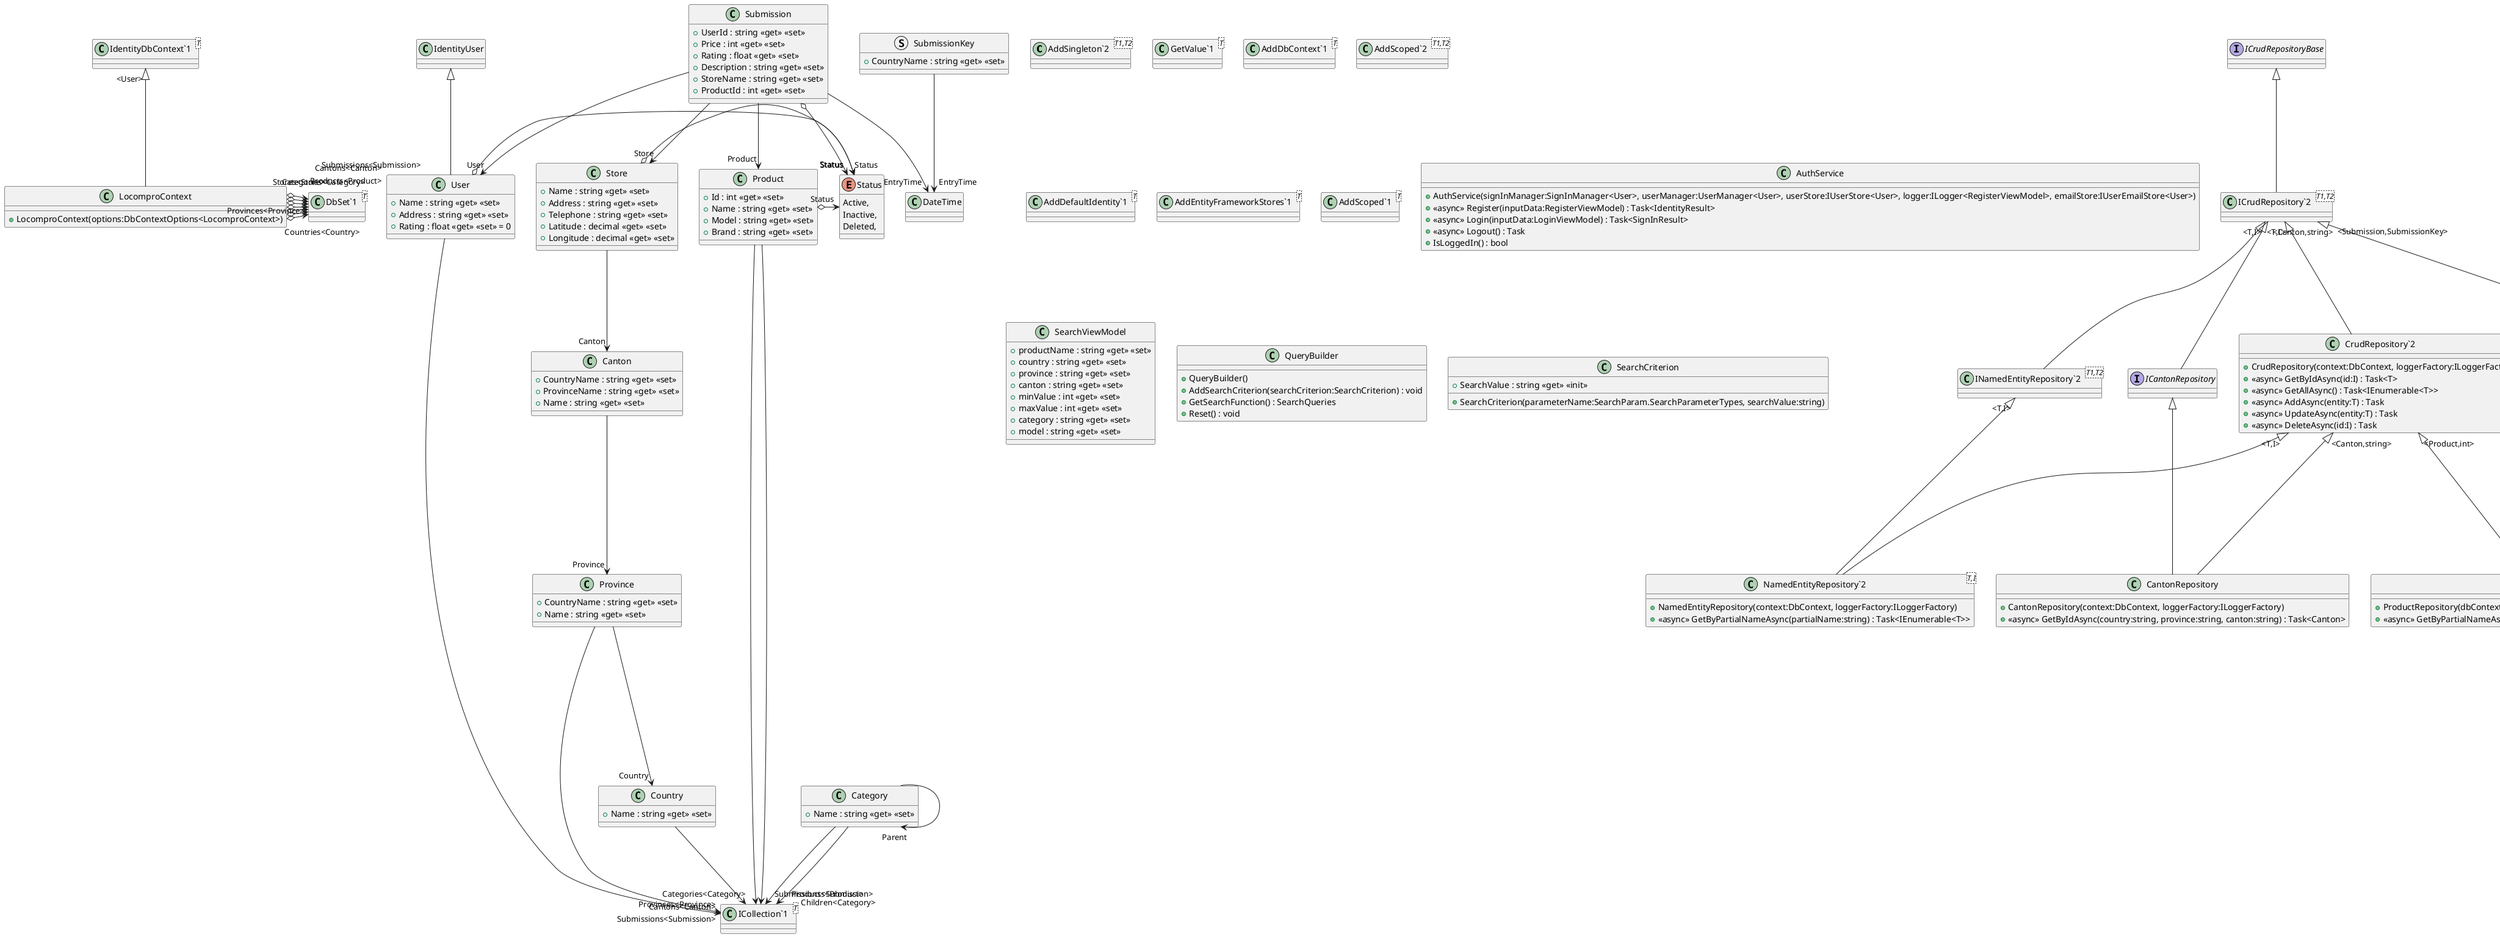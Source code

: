 @startuml
class "AddSingleton`2"<T1,T2> {
}
class "GetValue`1"<T> {
}
class "AddDbContext`1"<T> {
}
class "AddScoped`2"<T1,T2> {
}
class "AddDefaultIdentity`1"<T> {
}
class "AddEntityFrameworkStores`1"<T> {
}
class "ICrudRepository`2"<T1,T2> {
}
class "CrudRepository`2"<T1,T2> {
}
class "INamedEntityRepository`2"<T1,T2> {
}
class "NamedEntityRepository`2"<T1,T2> {
}
class "AddScoped`1"<T> {
}
class "INamedEntityDomainService`2"<T1,T2> {
}
class "NamedEntityDomainService`2"<T1,T2> {
}
class "IDomainService`2"<T1,T2> {
}
class "DomainService`2"<T1,T2> {
}
class "PaginatedList`1"<T> {
    + PageIndex : int <<get>>
    + TotalPages : int <<get>>
    + TotalItems : int <<get>>
    + PaginatedList(items:List<T>, count:int, pageIndex:int, pageSize:int)
    + HasPreviousPage : bool <<get>>
    + HasNextPage : bool <<get>>
    + {static} <<async>> CreateAsync(source:IQueryable<T>, pageIndex:int, pageSize:int) : Task<PaginatedList<T>>
    + {static} Create(source:List<T>, pageIndex:int, pageSize:int) : PaginatedList<T>
}
class "List`1"<T> {
}
"List`1" "<T>" <|-- "PaginatedList`1"
class RequiredIfAttribute {
    + RequiredIfAttribute(conditionMethodName:string, conditionValue:object, errorMessage:string)
}
ValidationAttribute <|-- RequiredIfAttribute
interface IUnitOfWork {
}
class LocomproContext {
    + LocomproContext(options:DbContextOptions<LocomproContext>)
}
class "IdentityDbContext`1"<T> {
}
class "DbSet`1"<T> {
}
"IdentityDbContext`1" "<User>" <|-- LocomproContext
LocomproContext o-> "Countries<Country>" "DbSet`1"
LocomproContext o-> "Provinces<Province>" "DbSet`1"
LocomproContext o-> "Cantons<Canton>" "DbSet`1"
LocomproContext o-> "Categories<Category>" "DbSet`1"
LocomproContext o-> "Submissions<Submission>" "DbSet`1"
LocomproContext o-> "Stores<Store>" "DbSet`1"
LocomproContext o-> "Products<Product>" "DbSet`1"
class UnitOfWork {
    + UnitOfWork(serviceProvider:IServiceProvider, loggerFactory:ILoggerFactory, context:DbContext)
    + <<async>> BeginTransactionAsync() : Task
    + <<async>> CommitAsync() : Task
    + <<async>> RollbackAsync() : Task
    + <<async>> DisposeAsync() : ValueTask
    + RegisterRepository(repository:TR) : void
    + GetRepository() : ICrudRepository<T, I>
    + GetRepository() : TR
}
IUnitOfWork <|-- UnitOfWork
class Bedrock <<partial>> {
}
Migration <|-- Bedrock
class Bedrock <<partial>> {
}
class SubmissionUserId <<partial>> {
}
Migration <|-- SubmissionUserId
class SubmissionUserId <<partial>> {
}
class LocomproContextModelSnapshot <<partial>> {
}
ModelSnapshot <|-- LocomproContextModelSnapshot
class Canton {
    + CountryName : string <<get>> <<set>>
    + ProvinceName : string <<get>> <<set>>
    + Name : string <<get>> <<set>>
}
Canton --> "Province" Province
class Category {
    + Name : string <<get>> <<set>>
}
class "ICollection`1"<T> {
}
Category --> "Parent" Category
Category --> "Children<Category>" "ICollection`1"
Category --> "Products<Product>" "ICollection`1"
class Country {
    + Name : string <<get>> <<set>>
}
class "ICollection`1"<T> {
}
Country --> "Provinces<Province>" "ICollection`1"
class Item {
    + Item(lastSubmissionDate:string, name:string, price:double, store:string, canton:string, province:string, description:string, model:string)
    + LastSubmissionDate : string <<get>> <<init>>
    + Name : string <<get>> <<init>>
    + Price : double <<get>> <<init>>
    + Store : string <<get>> <<init>>
    + Canton : string <<get>> <<init>>
    + Province : string <<get>> <<init>>
    + Description : string <<get>> <<init>>
    + Model : string <<get>> <<init>>
    + Brand : string <<get>> <<set>>
}
class "List`1"<T> {
}
Item --> "Submissions<Submission>" "List`1"
class Product {
    + Id : int <<get>> <<set>>
    + Name : string <<get>> <<set>>
    + Model : string <<get>> <<set>>
    + Brand : string <<get>> <<set>>
}
class "ICollection`1"<T> {
}
Product o-> "Status" Status
Product --> "Categories<Category>" "ICollection`1"
Product --> "Submissions<Submission>" "ICollection`1"
class Province {
    + CountryName : string <<get>> <<set>>
    + Name : string <<get>> <<set>>
}
class "ICollection`1"<T> {
}
Province --> "Country" Country
Province --> "Cantons<Canton>" "ICollection`1"
enum Status {
    Active,
    Inactive,
    Deleted,
}
class Store {
    + Name : string <<get>> <<set>>
    + Address : string <<get>> <<set>>
    + Telephone : string <<get>> <<set>>
    + Latitude : decimal <<get>> <<set>>
    + Longitude : decimal <<get>> <<set>>
}
Store --> "Canton" Canton
Store o-> "Status" Status
class Submission {
    + UserId : string <<get>> <<set>>
    + Price : int <<get>> <<set>>
    + Rating : float <<get>> <<set>>
    + Description : string <<get>> <<set>>
    + StoreName : string <<get>> <<set>>
    + ProductId : int <<get>> <<set>>
}
Submission --> "EntryTime" DateTime
Submission o-> "Status" Status
Submission --> "User" User
Submission --> "Store" Store
Submission --> "Product" Product
class User {
    + Name : string <<get>> <<set>>
    + Address : string <<get>> <<set>>
    + Rating : float <<get>> <<set>> = 0
}
class "ICollection`1"<T> {
}
IdentityUser <|-- User
User o-> "Status" Status
User --> "Submissions<Submission>" "ICollection`1"
class ErrorModel {
    + RequestId : string? <<get>> <<set>>
    + ShowRequestId : bool <<get>>
    + ErrorModel(logger:ILogger<ErrorModel>)
    + OnGet() : void
}
PageModel <|-- ErrorModel
class IndexModel {
    + IndexModel(advancedSearchServiceHandler:AdvancedSearchInputService)
}
SearchPageModel <|-- IndexModel
class PrivacyModel {
    + PrivacyModel(logger:ILogger<PrivacyModel>)
    + OnGet() : void
}
PageModel <|-- PrivacyModel
class AdvancedSearchInputService {
    + ProvinceSelected : string <<get>> <<set>>
    + EmptyValue : string <<get>> <<set>>
    + AdvancedSearchInputService(countryService:INamedEntityDomainService<Country, string>, categoryService:INamedEntityDomainService<Category, string>)
    + <<async>> ObtainProvincesAsync() : Task
    + <<async>> ObtainCantonsAsync(provinceName:string) : Task
    + <<async>> ObtainCategoriesAsync() : Task
}
class "List`1"<T> {
}
AdvancedSearchInputService --> "Provinces<Province>" "List`1"
AdvancedSearchInputService --> "Cantons<Canton>" "List`1"
AdvancedSearchInputService --> "Categories<Category>" "List`1"
class AuthService {
    + AuthService(signInManager:SignInManager<User>, userManager:UserManager<User>, userStore:IUserStore<User>, logger:ILogger<RegisterViewModel>, emailStore:IUserEmailStore<User>)
    + <<async>> Register(inputData:RegisterViewModel) : Task<IdentityResult>
    + <<async>> Login(inputData:LoginViewModel) : Task<SignInResult>
    + <<async>> Logout() : Task
    + IsLoggedIn() : bool
}
class ContributionService {
    + ContributionService(unitOfWork:IUnitOfWork, loggerFactory:ILoggerFactory, cantonService:ICantonService, storeService:INamedEntityDomainService<Store, string>, productService:INamedEntityDomainService<Product, int>, categoryService:INamedEntityDomainService<Category, string>, submissionService:ISubmissionService)
    + <<async>> AddSubmission(storeViewModel:StoreViewModel, productViewModel:ProductViewModel, description:string, price:int, userId:string) : Task
}
Service <|-- ContributionService
IContributionService <|-- ContributionService
interface IContributionService {
}
class SearchService {
    + SearchService(unitOfWork:IUnitOfWork, loggerFactory:ILoggerFactory)
    + <<async>> GetSearchResults(unfilteredSearchCriteria:List<SearchCriterion>) : Task<List<Item>>
}
Service <|-- SearchService
abstract class Service {
}
class CantonRepository {
    + CantonRepository(context:DbContext, loggerFactory:ILoggerFactory)
    + <<async>> GetByIdAsync(country:string, province:string, canton:string) : Task<Canton>
}
class "CrudRepository`2"<T1,T2> {
}
"CrudRepository`2" "<Canton,string>" <|-- CantonRepository
ICantonRepository <|-- CantonRepository
class "CrudRepository`2"<T,I> {
    + CrudRepository(context:DbContext, loggerFactory:ILoggerFactory)
    + <<async>> GetByIdAsync(id:I) : Task<T>
    + <<async>> GetAllAsync() : Task<IEnumerable<T>>
    + <<async>> AddAsync(entity:T) : Task
    + <<async>> UpdateAsync(entity:T) : Task
    + <<async>> DeleteAsync(id:I) : Task
}
class "ICrudRepository`2"<T1,T2> {
}
"ICrudRepository`2" "<T,I>" <|-- "CrudRepository`2"
interface ICantonRepository {
}
class "ICrudRepository`2"<T1,T2> {
}
"ICrudRepository`2" "<Canton,string>" <|-- ICantonRepository
interface ICrudRepositoryBase {
}
interface "ICrudRepository`2"<T,I> {
}
ICrudRepositoryBase <|-- "ICrudRepository`2"
interface "INamedEntityRepository`2"<T,I> {
}
class "ICrudRepository`2"<T1,T2> {
}
"ICrudRepository`2" "<T,I>" <|-- "INamedEntityRepository`2"
interface ISubmissionRepository {
}
class "ICrudRepository`2"<T1,T2> {
}
"ICrudRepository`2" "<Submission,SubmissionKey>" <|-- ISubmissionRepository
class "NamedEntityRepository`2"<T,I> {
    + NamedEntityRepository(context:DbContext, loggerFactory:ILoggerFactory)
    + <<async>> GetByPartialNameAsync(partialName:string) : Task<IEnumerable<T>>
}
class "CrudRepository`2"<T1,T2> {
}
class "INamedEntityRepository`2"<T1,T2> {
}
"CrudRepository`2" "<T,I>" <|-- "NamedEntityRepository`2"
"INamedEntityRepository`2" "<T,I>" <|-- "NamedEntityRepository`2"
class ProductRepository {
    + ProductRepository(dbContext:DbContext, loggerFactory:ILoggerFactory)
    + <<async>> GetByPartialNameAsync(partialName:string) : Task<IEnumerable<Product>>
}
class "CrudRepository`2"<T1,T2> {
}
"CrudRepository`2" "<Product,int>" <|-- ProductRepository
struct SubmissionKey {
    + CountryName : string <<get>> <<set>>
}
class SubmissionRepository {
    + SubmissionRepository(context:DbContext, loggerFactory:ILoggerFactory)
    + <<async>> GetSearchResults(searchQueries:SearchQueries) : Task<IEnumerable<Submission>>
    + <<virtual>> <<async>> GetByCantonAsync(cantonName:string, provinceName:string) : Task<IEnumerable<Submission>>
    + <<virtual>> <<async>> GetByProductModelAsync(productModel:string) : Task<IEnumerable<Submission>>
    + <<virtual>> <<async>> GetByProductNameAsync(productName:string) : Task<IEnumerable<Submission>>
    + <<virtual>> <<async>> GetByBrandAsync(brandName:string) : Task<IEnumerable<Submission>>
}
class "CrudRepository`2"<T1,T2> {
}
SubmissionKey --> "EntryTime" DateTime
"CrudRepository`2" "<Submission,SubmissionKey>" <|-- SubmissionRepository
ISubmissionRepository <|-- SubmissionRepository
class LoginViewModel {
    + UserName : string <<get>> <<set>>
    + Password : string <<get>> <<set>>
    + RememberMe : bool <<get>> <<set>>
}
class ProductViewModel {
    + Id : int <<get>> <<set>>
    + PName : string <<get>> <<set>>
    + Model : string <<get>> <<set>>
    + Brand : string <<get>> <<set>>
    + Category : string <<get>> <<set>>
    + IsExistingProduct() : bool
}
class RegisterViewModel {
    + Email : string <<get>> <<set>>
    + UserName : string <<get>> <<set>>
    + Password : string <<get>> <<set>>
    + ConfirmPassword : string <<get>> <<set>>
}
class SearchViewModel {
    + productName : string <<get>> <<set>>
    + country : string <<get>> <<set>>
    + province : string <<get>> <<set>>
    + canton : string <<get>> <<set>>
    + minValue : int <<get>> <<set>>
    + maxValue : int <<get>> <<set>>
    + category : string <<get>> <<set>>
    + model : string <<get>> <<set>>
}
class StoreViewModel {
    + SName : string <<get>> <<set>>
    + Address : string <<get>> <<set>>
    + Telephone : string <<get>> <<set>>
    + Province : string <<get>> <<set>>
    + Canton : string <<get>> <<set>>
    + IsExistingStore() : bool
}
class LoginModel {
    + LoginModel(authService:AuthService)
    + ReturnUrl : string <<get>> <<set>>
    + ErrorMessage : string <<get>> <<set>>
    + <<async>> OnGetAsync(returnUrl:string) : Task
    + <<async>> OnPostAsync(returnUrl:string) : Task<IActionResult>
}
PageModel <|-- LoginModel
LoginModel --> "Input" LoginViewModel
class LogoutModel {
    + LogoutModel(authService:AuthService)
    + <<async>> OnPost() : Task<IActionResult>
}
PageModel <|-- LogoutModel
class RegisterModel {
    + RegisterModel(authService:AuthService)
    + ReturnUrl : string <<get>> <<set>>
    + OnGetAsync(returnUrl:string) : Task
    + <<async>> OnPostAsync(returnUrl:string) : Task<IActionResult>
}
PageModel <|-- RegisterModel
RegisterModel --> "Input" RegisterViewModel
class SearchResultsModel {
    + ItemsAmount : double <<get>> <<set>>
    + ProductName : string <<get>> <<set>>
    + ProvinceSelected : string <<get>> <<set>>
    + CantonSelected : string <<get>> <<set>>
    + CategorySelected : string <<get>> <<set>>
    + MinPrice : long <<get>> <<set>>
    + MaxPrice : long <<get>> <<set>>
    + ModelSelected : string <<get>> <<set>>
    + BrandSelected : string <<get>> <<set>>
    + CurrentFilter : string <<get>> <<set>>
    + NameSort : string <<get>> <<set>>
    + CurrentSort : string <<get>> <<set>>
    + CantonSort : string <<get>> <<set>>
    + ProvinceSort : string <<get>> <<set>>
    + SearchResultsModel(advancedSearchServiceHandler:AdvancedSearchInputService, configuration:IConfiguration, searchService:SearchService)
    + <<async>> OnGetAsync(pageIndex:int?, sorting:bool?, query:string, province:string, canton:string, minValue:long, maxValue:long, category:string, model:string, brand:string, currentFilter:string, sortOrder:string) : Task
}
class "PaginatedList`1"<T> {
}
SearchPageModel <|-- SearchResultsModel
SearchResultsModel --> "DisplayItems<Item>" "PaginatedList`1"
abstract class SearchPageModel {
    + SearchQuery : string <<get>> <<set>>
    + <<const>> EmptyValue : string = "Todos"
    + OnGetAdvancedSearch(searchQuery:string) : IActionResult
    + <<async>> OnGetUpdateProvince(province:string) : Task<IActionResult>
}
PageModel <|-- SearchPageModel
class CreateModel {
    + Description : string <<get>> <<set>>
    + Price : int <<get>> <<set>>
    + CreateModel(storeService:INamedEntityDomainService<Store, string>, productService:INamedEntityDomainService<Product, int>, contributionService:IContributionService)
    + <<async>> OnGetFetchStores(partialName:string) : Task<IActionResult>
    + <<async>> OnGetFetchProducts(partialName:string, store:string) : Task<IActionResult>
    + <<async>> OnPostAsync() : Task<IActionResult>
}
PageModel <|-- CreateModel
CreateModel --> "StoreVm" StoreViewModel
CreateModel --> "ProductVm" ProductViewModel
class QueryBuilder {
    + QueryBuilder()
    + AddSearchCriterion(searchCriterion:SearchCriterion) : void
    + GetSearchFunction() : SearchQueries
    + Reset() : void
}
class SearchCriterion {
    + SearchValue : string <<get>> <<init>>
    + SearchCriterion(parameterName:SearchParam.SearchParameterTypes, searchValue:string)
}
class SearchMethods {
    + GetSearchMethodByName(parameterName:SearchParam.SearchParameterTypes) : SearchParam
}
SearchMethods --> "GetInstance" SearchMethods
class SearchParam {
}
enum SearchParameterTypes {
    Default,
    Name,
    Province,
    Canton,
    Minvalue,
    Maxvalue,
    Category,
    Model,
    Brand,
}
class "Expression`1"<T> {
}
class "Func`2"<T1,T2> {
}
SearchParam --> "SearchQuery<Func<Submission, string, bool>>" "Expression`1"
SearchParam --> "ActivationQualifier<string,bool>" "Func`2"
SearchParam +-- SearchParameterTypes
class SearchQueries {
    + IsEmpty : bool <<get>>
}
class "List`1"<T> {
}
SearchQueries --> "SearchQueryFunctions<Expression<Func<Submission, bool>>>" "List`1"
class CantonService {
    + CantonService(unitOfWork:IUnitOfWork, loggerFactory:ILoggerFactory)
    + <<async>> Get(country:string, province:string, canton:string) : Task<Canton>
}
class "DomainService`2"<T1,T2> {
}
"DomainService`2" "<Canton,string>" <|-- CantonService
ICantonService <|-- CantonService
class "DomainService`2"<T,I> {
    + DomainService(unitOfWork:IUnitOfWork, loggerFactory:ILoggerFactory)
    + <<async>> Get(id:I) : Task<T>
    + <<async>> GetAll() : Task<IEnumerable<T>>
    + <<async>> Add(entity:T) : Task
    + <<async>> Update(entity:T) : Task
    + <<async>> Delete(id:I) : Task
}
class "IDomainService`2"<T1,T2> {
}
Service <|-- "DomainService`2"
"IDomainService`2" "<T,I>" <|-- "DomainService`2"
interface ICantonService {
}
interface "IDomainService`2"<T,I> {
}
interface "INamedEntityDomainService`2"<T,I> {
}
class "IDomainService`2"<T1,T2> {
}
"IDomainService`2" "<T,I>" <|-- "INamedEntityDomainService`2"
interface ISubmissionService {
}
class "IDomainService`2"<T1,T2> {
}
"IDomainService`2" "<Submission,SubmissionKey>" <|-- ISubmissionService
class "NamedEntityDomainService`2"<T,I> {
    + NamedEntityDomainService(unitOfWork:IUnitOfWork, loggerFactory:ILoggerFactory)
    + <<async>> GetByPartialName(partialName:string) : Task<IEnumerable<T>>
}
class "DomainService`2"<T1,T2> {
}
class "INamedEntityDomainService`2"<T1,T2> {
}
"DomainService`2" "<T,I>" <|-- "NamedEntityDomainService`2"
"INamedEntityDomainService`2" "<T,I>" <|-- "NamedEntityDomainService`2"
class ProductService {
    + ProductService(unitOfWork:IUnitOfWork, loggerFactory:ILoggerFactory)
    + <<async>> GetByPartialName(partialName:string) : Task<IEnumerable<Product>>
}
class "NamedEntityDomainService`2"<T1,T2> {
}
class "INamedEntityDomainService`2"<T1,T2> {
}
"NamedEntityDomainService`2" "<Product,int>" <|-- ProductService
"INamedEntityDomainService`2" "<Product,int>" <|-- ProductService
class SubmissionService {
    + SubmissionService(unitOfWork:IUnitOfWork, loggerFactory:ILoggerFactory)
    + <<async>> GetSearchResults(searchQueries:SearchQueries) : Task<IEnumerable<Submission>>
    + <<async>> GetByProductName(productName:string) : Task<IEnumerable<Submission>>
    + <<async>> GetByProductModel(productModel:string) : Task<IEnumerable<Submission>>
    + <<async>> GetByBrand(brandName:string) : Task<IEnumerable<Submission>>
    + <<async>> GetByCantonAndProvince(canton:string, province:string) : Task<IEnumerable<Submission>>
    + <<async>> GetByCanton(canton:string, province:string) : Task<IEnumerable<Submission>>
}
class "DomainService`2"<T1,T2> {
}
"DomainService`2" "<Submission,SubmissionKey>" <|-- SubmissionService
ISubmissionService <|-- SubmissionService
class UserService {
    + UserService(unitOfWork:IUnitOfWork, loggerFactory:ILoggerFactory)
}
class "DomainService`2"<T1,T2> {
}
"DomainService`2" "<User,string>" <|-- UserService
class AdvancedSearchModalModel {
    + provinceSelected : string <<get>> <<set>>
    + cantonSelected : string <<get>> <<set>>
    + EmptyValue : string <<get>> <<set>>
    + AdvancedSearchModalModel(advancedSearchService:AdvancedSearchInputService)
    + <<async>> ObtainCantonsAsync(provinceName:string) : Task
    + <<async>> ObtainProvincesAsync() : Task
    + <<async>> ObtainCategoriesAsync() : Task
}
class "List`1"<T> {
}
AdvancedSearchModalModel --> "provinces<Province>" "List`1"
AdvancedSearchModalModel --> "cantons<Canton>" "List`1"
AdvancedSearchModalModel --> "categories<Category>" "List`1"
class AdvancedSearchViewComponent {
    + AdvancedSearchViewComponent(advancedSearchServiceHandler:AdvancedSearchInputService)
    + <<async>> InvokeAsync() : Task<IViewComponentResult>
    + <<async>> OnGetAsync() : Task<AdvancedSearchModalModel>
}
ViewComponent <|-- AdvancedSearchViewComponent
AdvancedSearchViewComponent --> "pageModel" AdvancedSearchModalModel
@enduml
